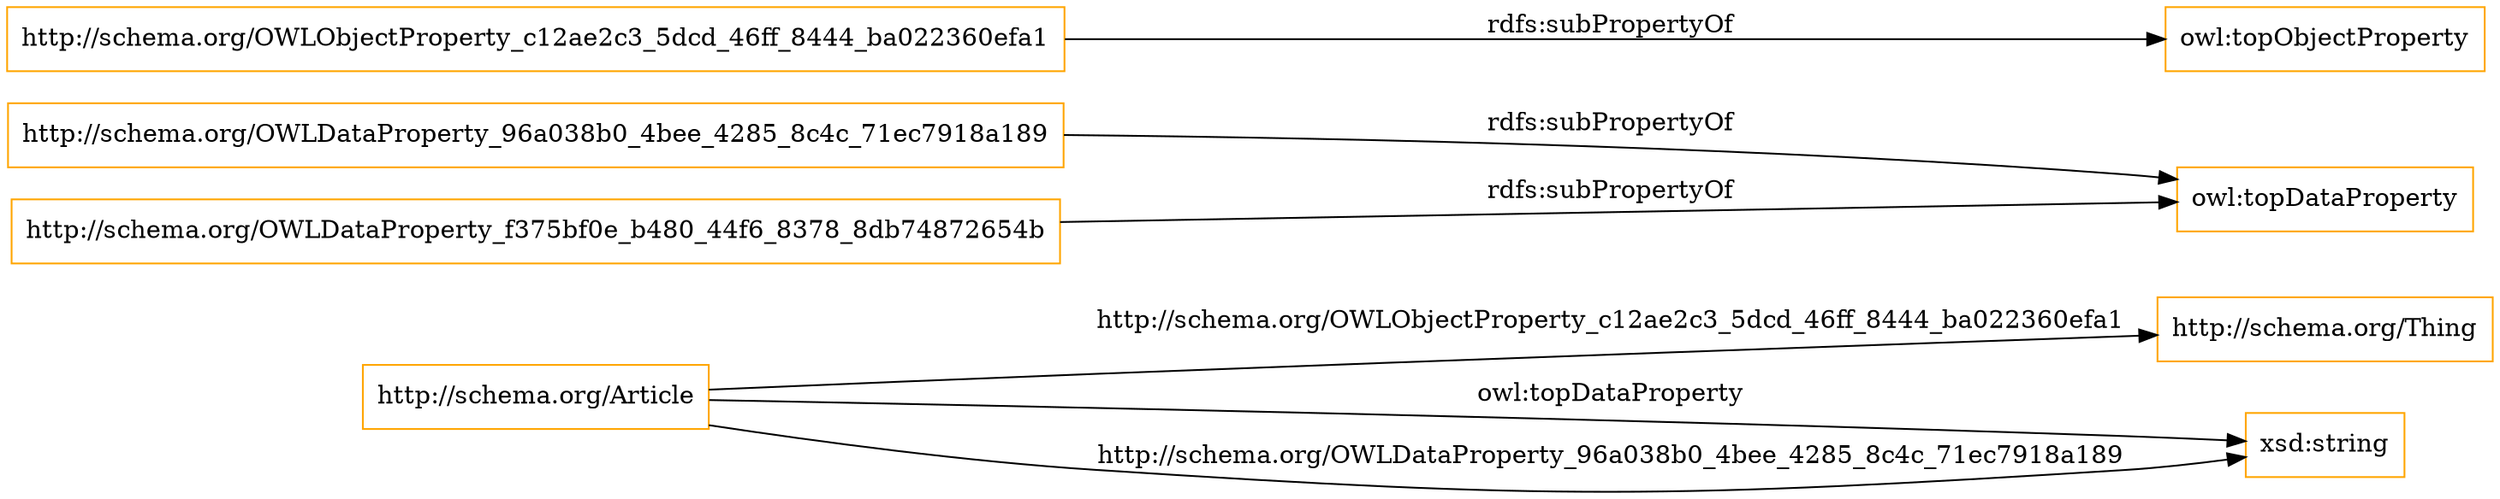 digraph ar2dtool_diagram { 
rankdir=LR;
size="1501"
node [shape = rectangle, color="orange"]; "http://schema.org/Thing" "http://schema.org/Article" ; /*classes style*/
	"http://schema.org/OWLDataProperty_96a038b0_4bee_4285_8c4c_71ec7918a189" -> "owl:topDataProperty" [ label = "rdfs:subPropertyOf" ];
	"http://schema.org/OWLObjectProperty_c12ae2c3_5dcd_46ff_8444_ba022360efa1" -> "owl:topObjectProperty" [ label = "rdfs:subPropertyOf" ];
	"http://schema.org/OWLDataProperty_f375bf0e_b480_44f6_8378_8db74872654b" -> "owl:topDataProperty" [ label = "rdfs:subPropertyOf" ];
	"http://schema.org/Article" -> "http://schema.org/Thing" [ label = "http://schema.org/OWLObjectProperty_c12ae2c3_5dcd_46ff_8444_ba022360efa1" ];
	"http://schema.org/Article" -> "xsd:string" [ label = "owl:topDataProperty" ];
	"http://schema.org/Article" -> "xsd:string" [ label = "http://schema.org/OWLDataProperty_96a038b0_4bee_4285_8c4c_71ec7918a189" ];

}
